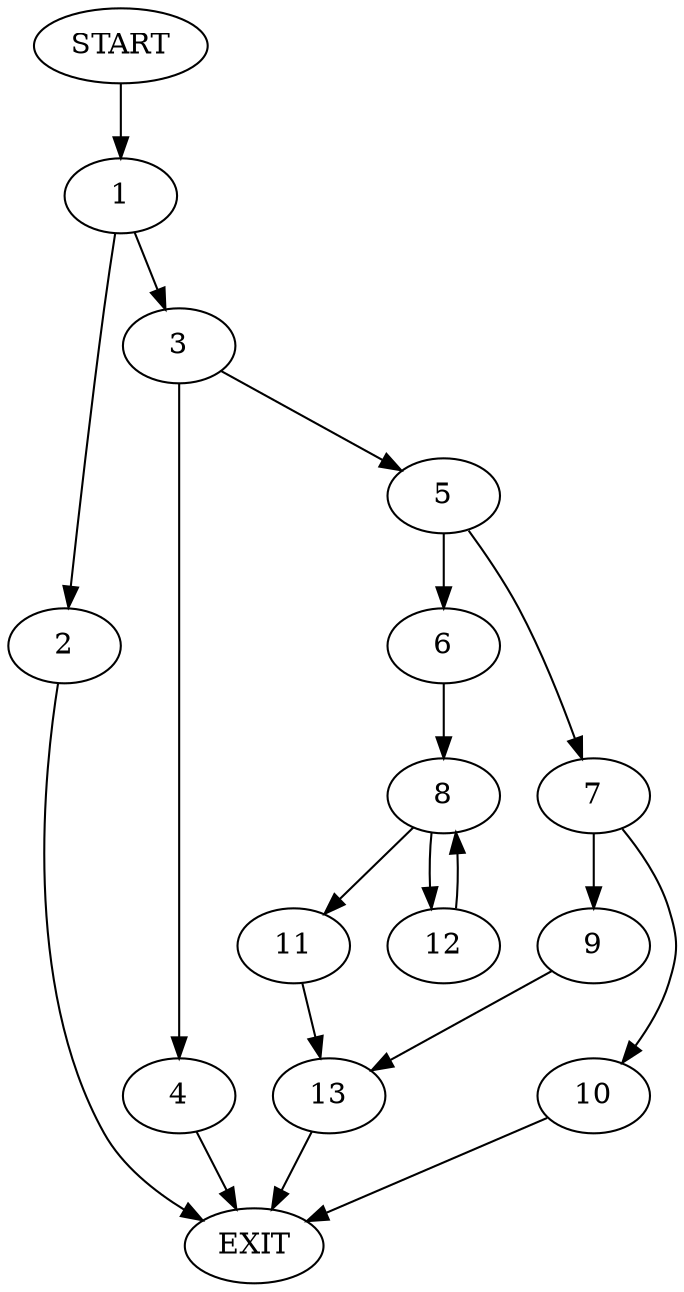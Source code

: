 digraph {
0 [label="START"]
14 [label="EXIT"]
0 -> 1
1 -> 2
1 -> 3
3 -> 4
3 -> 5
2 -> 14
5 -> 6
5 -> 7
4 -> 14
6 -> 8
7 -> 9
7 -> 10
8 -> 11
8 -> 12
12 -> 8
11 -> 13
13 -> 14
9 -> 13
10 -> 14
}
